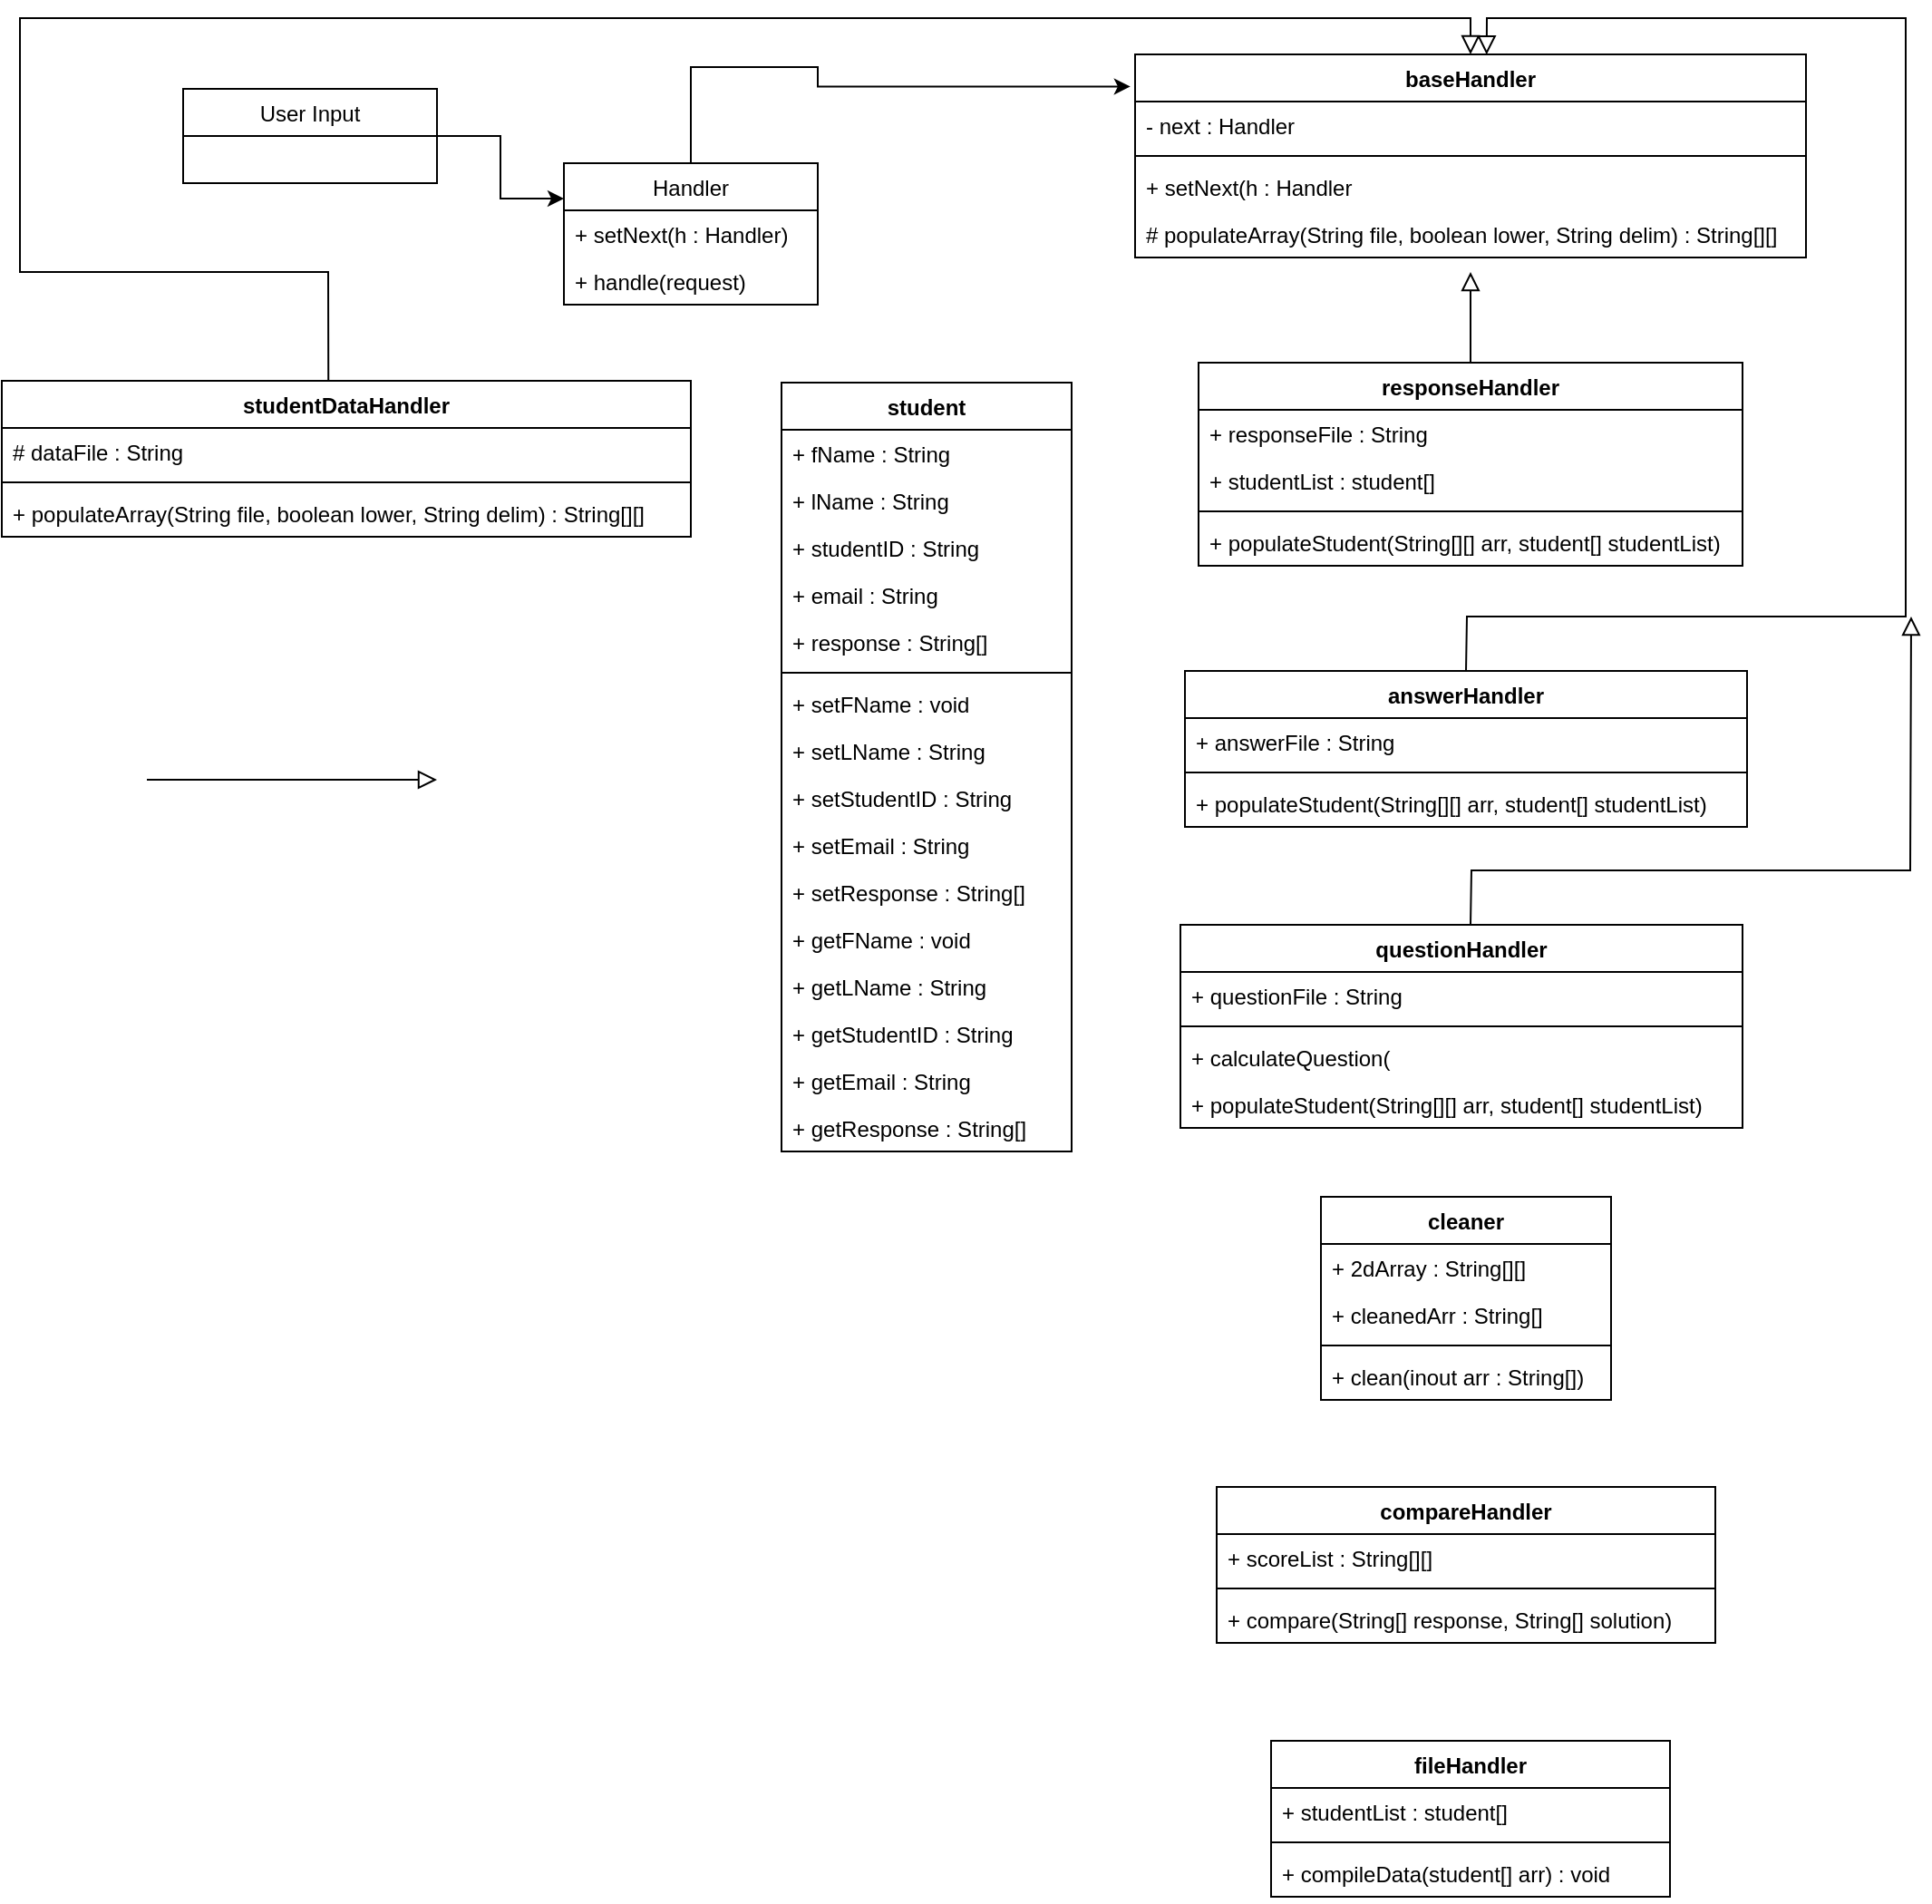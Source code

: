<mxfile version="20.5.3" type="github"><diagram id="73HRTt5fgBROcf9GsZLz" name="Page-1"><mxGraphModel dx="3157" dy="1287" grid="1" gridSize="10" guides="1" tooltips="1" connect="1" arrows="1" fold="1" page="1" pageScale="1" pageWidth="850" pageHeight="1400" math="0" shadow="0"><root><mxCell id="0"/><mxCell id="1" parent="0"/><mxCell id="4-FvOzDTyUN3m1YPLijg-45" style="edgeStyle=orthogonalEdgeStyle;rounded=0;orthogonalLoop=1;jettySize=auto;html=1;exitX=1;exitY=0.5;exitDx=0;exitDy=0;entryX=0;entryY=0.25;entryDx=0;entryDy=0;" edge="1" parent="1" source="4q3OVK6k5sH4pMJDt0qG-1" target="4q3OVK6k5sH4pMJDt0qG-12"><mxGeometry relative="1" as="geometry"/></mxCell><mxCell id="4q3OVK6k5sH4pMJDt0qG-1" value="User Input" style="swimlane;fontStyle=0;childLayout=stackLayout;horizontal=1;startSize=26;fillColor=none;horizontalStack=0;resizeParent=1;resizeParentMax=0;resizeLast=0;collapsible=1;marginBottom=0;" parent="1" vertex="1"><mxGeometry x="-470" y="49" width="140" height="52" as="geometry"/></mxCell><mxCell id="4-FvOzDTyUN3m1YPLijg-52" style="edgeStyle=orthogonalEdgeStyle;rounded=0;orthogonalLoop=1;jettySize=auto;html=1;exitX=0.5;exitY=0;exitDx=0;exitDy=0;entryX=-0.007;entryY=0.158;entryDx=0;entryDy=0;entryPerimeter=0;" edge="1" parent="1" source="4q3OVK6k5sH4pMJDt0qG-12" target="4q3OVK6k5sH4pMJDt0qG-20"><mxGeometry relative="1" as="geometry"><Array as="points"><mxPoint x="-120" y="37"/></Array></mxGeometry></mxCell><mxCell id="4q3OVK6k5sH4pMJDt0qG-12" value="Handler" style="swimlane;fontStyle=0;childLayout=stackLayout;horizontal=1;startSize=26;fillColor=none;horizontalStack=0;resizeParent=1;resizeParentMax=0;resizeLast=0;collapsible=1;marginBottom=0;" parent="1" vertex="1"><mxGeometry x="-260" y="90" width="140" height="78" as="geometry"/></mxCell><mxCell id="4q3OVK6k5sH4pMJDt0qG-13" value="+ setNext(h : Handler)" style="text;strokeColor=none;fillColor=none;align=left;verticalAlign=top;spacingLeft=4;spacingRight=4;overflow=hidden;rotatable=0;points=[[0,0.5],[1,0.5]];portConstraint=eastwest;" parent="4q3OVK6k5sH4pMJDt0qG-12" vertex="1"><mxGeometry y="26" width="140" height="26" as="geometry"/></mxCell><mxCell id="4q3OVK6k5sH4pMJDt0qG-14" value="+ handle(request)" style="text;strokeColor=none;fillColor=none;align=left;verticalAlign=top;spacingLeft=4;spacingRight=4;overflow=hidden;rotatable=0;points=[[0,0.5],[1,0.5]];portConstraint=eastwest;" parent="4q3OVK6k5sH4pMJDt0qG-12" vertex="1"><mxGeometry y="52" width="140" height="26" as="geometry"/></mxCell><mxCell id="4q3OVK6k5sH4pMJDt0qG-20" value="baseHandler" style="swimlane;fontStyle=1;align=center;verticalAlign=top;childLayout=stackLayout;horizontal=1;startSize=26;horizontalStack=0;resizeParent=1;resizeParentMax=0;resizeLast=0;collapsible=1;marginBottom=0;" parent="1" vertex="1"><mxGeometry x="55" y="30" width="370" height="112" as="geometry"/></mxCell><mxCell id="4q3OVK6k5sH4pMJDt0qG-21" value="- next : Handler" style="text;strokeColor=none;fillColor=none;align=left;verticalAlign=top;spacingLeft=4;spacingRight=4;overflow=hidden;rotatable=0;points=[[0,0.5],[1,0.5]];portConstraint=eastwest;" parent="4q3OVK6k5sH4pMJDt0qG-20" vertex="1"><mxGeometry y="26" width="370" height="26" as="geometry"/></mxCell><mxCell id="4q3OVK6k5sH4pMJDt0qG-22" value="" style="line;strokeWidth=1;fillColor=none;align=left;verticalAlign=middle;spacingTop=-1;spacingLeft=3;spacingRight=3;rotatable=0;labelPosition=right;points=[];portConstraint=eastwest;strokeColor=inherit;" parent="4q3OVK6k5sH4pMJDt0qG-20" vertex="1"><mxGeometry y="52" width="370" height="8" as="geometry"/></mxCell><mxCell id="4q3OVK6k5sH4pMJDt0qG-23" value="+ setNext(h : Handler" style="text;strokeColor=none;fillColor=none;align=left;verticalAlign=top;spacingLeft=4;spacingRight=4;overflow=hidden;rotatable=0;points=[[0,0.5],[1,0.5]];portConstraint=eastwest;" parent="4q3OVK6k5sH4pMJDt0qG-20" vertex="1"><mxGeometry y="60" width="370" height="26" as="geometry"/></mxCell><mxCell id="4q3OVK6k5sH4pMJDt0qG-25" value="# populateArray(String file, boolean lower, String delim) : String[][]" style="text;strokeColor=none;fillColor=none;align=left;verticalAlign=top;spacingLeft=4;spacingRight=4;overflow=hidden;rotatable=0;points=[[0,0.5],[1,0.5]];portConstraint=eastwest;" parent="4q3OVK6k5sH4pMJDt0qG-20" vertex="1"><mxGeometry y="86" width="370" height="26" as="geometry"/></mxCell><mxCell id="4q3OVK6k5sH4pMJDt0qG-26" value="responseHandler" style="swimlane;fontStyle=1;align=center;verticalAlign=top;childLayout=stackLayout;horizontal=1;startSize=26;horizontalStack=0;resizeParent=1;resizeParentMax=0;resizeLast=0;collapsible=1;marginBottom=0;" parent="1" vertex="1"><mxGeometry x="90" y="200" width="300" height="112" as="geometry"/></mxCell><mxCell id="4q3OVK6k5sH4pMJDt0qG-27" value="+ responseFile : String" style="text;strokeColor=none;fillColor=none;align=left;verticalAlign=top;spacingLeft=4;spacingRight=4;overflow=hidden;rotatable=0;points=[[0,0.5],[1,0.5]];portConstraint=eastwest;" parent="4q3OVK6k5sH4pMJDt0qG-26" vertex="1"><mxGeometry y="26" width="300" height="26" as="geometry"/></mxCell><mxCell id="4q3OVK6k5sH4pMJDt0qG-30" value="+ studentList : student[]" style="text;strokeColor=none;fillColor=none;align=left;verticalAlign=top;spacingLeft=4;spacingRight=4;overflow=hidden;rotatable=0;points=[[0,0.5],[1,0.5]];portConstraint=eastwest;" parent="4q3OVK6k5sH4pMJDt0qG-26" vertex="1"><mxGeometry y="52" width="300" height="26" as="geometry"/></mxCell><mxCell id="4q3OVK6k5sH4pMJDt0qG-28" value="" style="line;strokeWidth=1;fillColor=none;align=left;verticalAlign=middle;spacingTop=-1;spacingLeft=3;spacingRight=3;rotatable=0;labelPosition=right;points=[];portConstraint=eastwest;strokeColor=inherit;" parent="4q3OVK6k5sH4pMJDt0qG-26" vertex="1"><mxGeometry y="78" width="300" height="8" as="geometry"/></mxCell><mxCell id="4q3OVK6k5sH4pMJDt0qG-29" value="+ populateStudent(String[][] arr, student[] studentList)" style="text;strokeColor=none;fillColor=none;align=left;verticalAlign=top;spacingLeft=4;spacingRight=4;overflow=hidden;rotatable=0;points=[[0,0.5],[1,0.5]];portConstraint=eastwest;" parent="4q3OVK6k5sH4pMJDt0qG-26" vertex="1"><mxGeometry y="86" width="300" height="26" as="geometry"/></mxCell><mxCell id="4q3OVK6k5sH4pMJDt0qG-31" value="answerHandler" style="swimlane;fontStyle=1;align=center;verticalAlign=top;childLayout=stackLayout;horizontal=1;startSize=26;horizontalStack=0;resizeParent=1;resizeParentMax=0;resizeLast=0;collapsible=1;marginBottom=0;" parent="1" vertex="1"><mxGeometry x="82.5" y="370" width="310" height="86" as="geometry"/></mxCell><mxCell id="4q3OVK6k5sH4pMJDt0qG-32" value="+ answerFile : String" style="text;strokeColor=none;fillColor=none;align=left;verticalAlign=top;spacingLeft=4;spacingRight=4;overflow=hidden;rotatable=0;points=[[0,0.5],[1,0.5]];portConstraint=eastwest;" parent="4q3OVK6k5sH4pMJDt0qG-31" vertex="1"><mxGeometry y="26" width="310" height="26" as="geometry"/></mxCell><mxCell id="4q3OVK6k5sH4pMJDt0qG-33" value="" style="line;strokeWidth=1;fillColor=none;align=left;verticalAlign=middle;spacingTop=-1;spacingLeft=3;spacingRight=3;rotatable=0;labelPosition=right;points=[];portConstraint=eastwest;strokeColor=inherit;" parent="4q3OVK6k5sH4pMJDt0qG-31" vertex="1"><mxGeometry y="52" width="310" height="8" as="geometry"/></mxCell><mxCell id="4q3OVK6k5sH4pMJDt0qG-34" value="+ populateStudent(String[][] arr, student[] studentList)" style="text;strokeColor=none;fillColor=none;align=left;verticalAlign=top;spacingLeft=4;spacingRight=4;overflow=hidden;rotatable=0;points=[[0,0.5],[1,0.5]];portConstraint=eastwest;" parent="4q3OVK6k5sH4pMJDt0qG-31" vertex="1"><mxGeometry y="60" width="310" height="26" as="geometry"/></mxCell><mxCell id="4q3OVK6k5sH4pMJDt0qG-35" value="questionHandler" style="swimlane;fontStyle=1;align=center;verticalAlign=top;childLayout=stackLayout;horizontal=1;startSize=26;horizontalStack=0;resizeParent=1;resizeParentMax=0;resizeLast=0;collapsible=1;marginBottom=0;" parent="1" vertex="1"><mxGeometry x="80" y="510" width="310" height="112" as="geometry"/></mxCell><mxCell id="4q3OVK6k5sH4pMJDt0qG-36" value="+ questionFile : String" style="text;strokeColor=none;fillColor=none;align=left;verticalAlign=top;spacingLeft=4;spacingRight=4;overflow=hidden;rotatable=0;points=[[0,0.5],[1,0.5]];portConstraint=eastwest;" parent="4q3OVK6k5sH4pMJDt0qG-35" vertex="1"><mxGeometry y="26" width="310" height="26" as="geometry"/></mxCell><mxCell id="4q3OVK6k5sH4pMJDt0qG-37" value="" style="line;strokeWidth=1;fillColor=none;align=left;verticalAlign=middle;spacingTop=-1;spacingLeft=3;spacingRight=3;rotatable=0;labelPosition=right;points=[];portConstraint=eastwest;strokeColor=inherit;" parent="4q3OVK6k5sH4pMJDt0qG-35" vertex="1"><mxGeometry y="52" width="310" height="8" as="geometry"/></mxCell><mxCell id="4-FvOzDTyUN3m1YPLijg-1" value="+ calculateQuestion(" style="text;strokeColor=none;fillColor=none;align=left;verticalAlign=top;spacingLeft=4;spacingRight=4;overflow=hidden;rotatable=0;points=[[0,0.5],[1,0.5]];portConstraint=eastwest;" vertex="1" parent="4q3OVK6k5sH4pMJDt0qG-35"><mxGeometry y="60" width="310" height="26" as="geometry"/></mxCell><mxCell id="4q3OVK6k5sH4pMJDt0qG-38" value="+ populateStudent(String[][] arr, student[] studentList)" style="text;strokeColor=none;fillColor=none;align=left;verticalAlign=top;spacingLeft=4;spacingRight=4;overflow=hidden;rotatable=0;points=[[0,0.5],[1,0.5]];portConstraint=eastwest;" parent="4q3OVK6k5sH4pMJDt0qG-35" vertex="1"><mxGeometry y="86" width="310" height="26" as="geometry"/></mxCell><mxCell id="4q3OVK6k5sH4pMJDt0qG-39" value="compareHandler" style="swimlane;fontStyle=1;align=center;verticalAlign=top;childLayout=stackLayout;horizontal=1;startSize=26;horizontalStack=0;resizeParent=1;resizeParentMax=0;resizeLast=0;collapsible=1;marginBottom=0;" parent="1" vertex="1"><mxGeometry x="100" y="820" width="275" height="86" as="geometry"/></mxCell><mxCell id="4q3OVK6k5sH4pMJDt0qG-45" value="+ scoreList : String[][]" style="text;strokeColor=none;fillColor=none;align=left;verticalAlign=top;spacingLeft=4;spacingRight=4;overflow=hidden;rotatable=0;points=[[0,0.5],[1,0.5]];portConstraint=eastwest;" parent="4q3OVK6k5sH4pMJDt0qG-39" vertex="1"><mxGeometry y="26" width="275" height="26" as="geometry"/></mxCell><mxCell id="4q3OVK6k5sH4pMJDt0qG-41" value="" style="line;strokeWidth=1;fillColor=none;align=left;verticalAlign=middle;spacingTop=-1;spacingLeft=3;spacingRight=3;rotatable=0;labelPosition=right;points=[];portConstraint=eastwest;strokeColor=inherit;" parent="4q3OVK6k5sH4pMJDt0qG-39" vertex="1"><mxGeometry y="52" width="275" height="8" as="geometry"/></mxCell><mxCell id="4q3OVK6k5sH4pMJDt0qG-42" value="+ compare(String[] response, String[] solution) " style="text;strokeColor=none;fillColor=none;align=left;verticalAlign=top;spacingLeft=4;spacingRight=4;overflow=hidden;rotatable=0;points=[[0,0.5],[1,0.5]];portConstraint=eastwest;" parent="4q3OVK6k5sH4pMJDt0qG-39" vertex="1"><mxGeometry y="60" width="275" height="26" as="geometry"/></mxCell><mxCell id="4q3OVK6k5sH4pMJDt0qG-46" value="fileHandler" style="swimlane;fontStyle=1;align=center;verticalAlign=top;childLayout=stackLayout;horizontal=1;startSize=26;horizontalStack=0;resizeParent=1;resizeParentMax=0;resizeLast=0;collapsible=1;marginBottom=0;" parent="1" vertex="1"><mxGeometry x="130" y="960" width="220" height="86" as="geometry"/></mxCell><mxCell id="4q3OVK6k5sH4pMJDt0qG-47" value="+ studentList : student[]" style="text;strokeColor=none;fillColor=none;align=left;verticalAlign=top;spacingLeft=4;spacingRight=4;overflow=hidden;rotatable=0;points=[[0,0.5],[1,0.5]];portConstraint=eastwest;" parent="4q3OVK6k5sH4pMJDt0qG-46" vertex="1"><mxGeometry y="26" width="220" height="26" as="geometry"/></mxCell><mxCell id="4q3OVK6k5sH4pMJDt0qG-48" value="" style="line;strokeWidth=1;fillColor=none;align=left;verticalAlign=middle;spacingTop=-1;spacingLeft=3;spacingRight=3;rotatable=0;labelPosition=right;points=[];portConstraint=eastwest;strokeColor=inherit;" parent="4q3OVK6k5sH4pMJDt0qG-46" vertex="1"><mxGeometry y="52" width="220" height="8" as="geometry"/></mxCell><mxCell id="4q3OVK6k5sH4pMJDt0qG-49" value="+ compileData(student[] arr) : void" style="text;strokeColor=none;fillColor=none;align=left;verticalAlign=top;spacingLeft=4;spacingRight=4;overflow=hidden;rotatable=0;points=[[0,0.5],[1,0.5]];portConstraint=eastwest;" parent="4q3OVK6k5sH4pMJDt0qG-46" vertex="1"><mxGeometry y="60" width="220" height="26" as="geometry"/></mxCell><mxCell id="4-FvOzDTyUN3m1YPLijg-2" value="cleaner" style="swimlane;fontStyle=1;align=center;verticalAlign=top;childLayout=stackLayout;horizontal=1;startSize=26;horizontalStack=0;resizeParent=1;resizeParentMax=0;resizeLast=0;collapsible=1;marginBottom=0;" vertex="1" parent="1"><mxGeometry x="157.5" y="660" width="160" height="112" as="geometry"/></mxCell><mxCell id="4-FvOzDTyUN3m1YPLijg-3" value="+ 2dArray : String[][]" style="text;strokeColor=none;fillColor=none;align=left;verticalAlign=top;spacingLeft=4;spacingRight=4;overflow=hidden;rotatable=0;points=[[0,0.5],[1,0.5]];portConstraint=eastwest;" vertex="1" parent="4-FvOzDTyUN3m1YPLijg-2"><mxGeometry y="26" width="160" height="26" as="geometry"/></mxCell><mxCell id="4-FvOzDTyUN3m1YPLijg-8" value="+ cleanedArr : String[]" style="text;strokeColor=none;fillColor=none;align=left;verticalAlign=top;spacingLeft=4;spacingRight=4;overflow=hidden;rotatable=0;points=[[0,0.5],[1,0.5]];portConstraint=eastwest;" vertex="1" parent="4-FvOzDTyUN3m1YPLijg-2"><mxGeometry y="52" width="160" height="26" as="geometry"/></mxCell><mxCell id="4-FvOzDTyUN3m1YPLijg-4" value="" style="line;strokeWidth=1;fillColor=none;align=left;verticalAlign=middle;spacingTop=-1;spacingLeft=3;spacingRight=3;rotatable=0;labelPosition=right;points=[];portConstraint=eastwest;strokeColor=inherit;" vertex="1" parent="4-FvOzDTyUN3m1YPLijg-2"><mxGeometry y="78" width="160" height="8" as="geometry"/></mxCell><mxCell id="4-FvOzDTyUN3m1YPLijg-5" value="+ clean(inout arr : String[])" style="text;strokeColor=none;fillColor=none;align=left;verticalAlign=top;spacingLeft=4;spacingRight=4;overflow=hidden;rotatable=0;points=[[0,0.5],[1,0.5]];portConstraint=eastwest;" vertex="1" parent="4-FvOzDTyUN3m1YPLijg-2"><mxGeometry y="86" width="160" height="26" as="geometry"/></mxCell><mxCell id="4-FvOzDTyUN3m1YPLijg-13" value="studentDataHandler" style="swimlane;fontStyle=1;align=center;verticalAlign=top;childLayout=stackLayout;horizontal=1;startSize=26;horizontalStack=0;resizeParent=1;resizeParentMax=0;resizeLast=0;collapsible=1;marginBottom=0;" vertex="1" parent="1"><mxGeometry x="-570" y="210" width="380" height="86" as="geometry"/></mxCell><mxCell id="4-FvOzDTyUN3m1YPLijg-14" value="# dataFile : String" style="text;strokeColor=none;fillColor=none;align=left;verticalAlign=top;spacingLeft=4;spacingRight=4;overflow=hidden;rotatable=0;points=[[0,0.5],[1,0.5]];portConstraint=eastwest;" vertex="1" parent="4-FvOzDTyUN3m1YPLijg-13"><mxGeometry y="26" width="380" height="26" as="geometry"/></mxCell><mxCell id="4-FvOzDTyUN3m1YPLijg-15" value="" style="line;strokeWidth=1;fillColor=none;align=left;verticalAlign=middle;spacingTop=-1;spacingLeft=3;spacingRight=3;rotatable=0;labelPosition=right;points=[];portConstraint=eastwest;strokeColor=inherit;" vertex="1" parent="4-FvOzDTyUN3m1YPLijg-13"><mxGeometry y="52" width="380" height="8" as="geometry"/></mxCell><mxCell id="4-FvOzDTyUN3m1YPLijg-16" value="+ populateArray(String file, boolean lower, String delim) : String[][]" style="text;strokeColor=none;fillColor=none;align=left;verticalAlign=top;spacingLeft=4;spacingRight=4;overflow=hidden;rotatable=0;points=[[0,0.5],[1,0.5]];portConstraint=eastwest;" vertex="1" parent="4-FvOzDTyUN3m1YPLijg-13"><mxGeometry y="60" width="380" height="26" as="geometry"/></mxCell><mxCell id="4-FvOzDTyUN3m1YPLijg-21" value="student" style="swimlane;fontStyle=1;align=center;verticalAlign=top;childLayout=stackLayout;horizontal=1;startSize=26;horizontalStack=0;resizeParent=1;resizeParentMax=0;resizeLast=0;collapsible=1;marginBottom=0;" vertex="1" parent="1"><mxGeometry x="-140" y="211" width="160" height="424" as="geometry"/></mxCell><mxCell id="4-FvOzDTyUN3m1YPLijg-22" value="+ fName : String" style="text;strokeColor=none;fillColor=none;align=left;verticalAlign=top;spacingLeft=4;spacingRight=4;overflow=hidden;rotatable=0;points=[[0,0.5],[1,0.5]];portConstraint=eastwest;" vertex="1" parent="4-FvOzDTyUN3m1YPLijg-21"><mxGeometry y="26" width="160" height="26" as="geometry"/></mxCell><mxCell id="4-FvOzDTyUN3m1YPLijg-25" value="+ lName : String" style="text;strokeColor=none;fillColor=none;align=left;verticalAlign=top;spacingLeft=4;spacingRight=4;overflow=hidden;rotatable=0;points=[[0,0.5],[1,0.5]];portConstraint=eastwest;" vertex="1" parent="4-FvOzDTyUN3m1YPLijg-21"><mxGeometry y="52" width="160" height="26" as="geometry"/></mxCell><mxCell id="4-FvOzDTyUN3m1YPLijg-26" value="+ studentID : String" style="text;strokeColor=none;fillColor=none;align=left;verticalAlign=top;spacingLeft=4;spacingRight=4;overflow=hidden;rotatable=0;points=[[0,0.5],[1,0.5]];portConstraint=eastwest;" vertex="1" parent="4-FvOzDTyUN3m1YPLijg-21"><mxGeometry y="78" width="160" height="26" as="geometry"/></mxCell><mxCell id="4-FvOzDTyUN3m1YPLijg-27" value="+ email : String" style="text;strokeColor=none;fillColor=none;align=left;verticalAlign=top;spacingLeft=4;spacingRight=4;overflow=hidden;rotatable=0;points=[[0,0.5],[1,0.5]];portConstraint=eastwest;" vertex="1" parent="4-FvOzDTyUN3m1YPLijg-21"><mxGeometry y="104" width="160" height="26" as="geometry"/></mxCell><mxCell id="4-FvOzDTyUN3m1YPLijg-28" value="+ response : String[]" style="text;strokeColor=none;fillColor=none;align=left;verticalAlign=top;spacingLeft=4;spacingRight=4;overflow=hidden;rotatable=0;points=[[0,0.5],[1,0.5]];portConstraint=eastwest;" vertex="1" parent="4-FvOzDTyUN3m1YPLijg-21"><mxGeometry y="130" width="160" height="26" as="geometry"/></mxCell><mxCell id="4-FvOzDTyUN3m1YPLijg-23" value="" style="line;strokeWidth=1;fillColor=none;align=left;verticalAlign=middle;spacingTop=-1;spacingLeft=3;spacingRight=3;rotatable=0;labelPosition=right;points=[];portConstraint=eastwest;strokeColor=inherit;" vertex="1" parent="4-FvOzDTyUN3m1YPLijg-21"><mxGeometry y="156" width="160" height="8" as="geometry"/></mxCell><mxCell id="4-FvOzDTyUN3m1YPLijg-24" value="+ setFName : void" style="text;strokeColor=none;fillColor=none;align=left;verticalAlign=top;spacingLeft=4;spacingRight=4;overflow=hidden;rotatable=0;points=[[0,0.5],[1,0.5]];portConstraint=eastwest;" vertex="1" parent="4-FvOzDTyUN3m1YPLijg-21"><mxGeometry y="164" width="160" height="26" as="geometry"/></mxCell><mxCell id="4-FvOzDTyUN3m1YPLijg-36" value="+ setLName : String" style="text;strokeColor=none;fillColor=none;align=left;verticalAlign=top;spacingLeft=4;spacingRight=4;overflow=hidden;rotatable=0;points=[[0,0.5],[1,0.5]];portConstraint=eastwest;" vertex="1" parent="4-FvOzDTyUN3m1YPLijg-21"><mxGeometry y="190" width="160" height="26" as="geometry"/></mxCell><mxCell id="4-FvOzDTyUN3m1YPLijg-35" value="+ setStudentID : String" style="text;strokeColor=none;fillColor=none;align=left;verticalAlign=top;spacingLeft=4;spacingRight=4;overflow=hidden;rotatable=0;points=[[0,0.5],[1,0.5]];portConstraint=eastwest;" vertex="1" parent="4-FvOzDTyUN3m1YPLijg-21"><mxGeometry y="216" width="160" height="26" as="geometry"/></mxCell><mxCell id="4-FvOzDTyUN3m1YPLijg-34" value="+ setEmail : String" style="text;strokeColor=none;fillColor=none;align=left;verticalAlign=top;spacingLeft=4;spacingRight=4;overflow=hidden;rotatable=0;points=[[0,0.5],[1,0.5]];portConstraint=eastwest;" vertex="1" parent="4-FvOzDTyUN3m1YPLijg-21"><mxGeometry y="242" width="160" height="26" as="geometry"/></mxCell><mxCell id="4-FvOzDTyUN3m1YPLijg-33" value="+ setResponse : String[]" style="text;strokeColor=none;fillColor=none;align=left;verticalAlign=top;spacingLeft=4;spacingRight=4;overflow=hidden;rotatable=0;points=[[0,0.5],[1,0.5]];portConstraint=eastwest;" vertex="1" parent="4-FvOzDTyUN3m1YPLijg-21"><mxGeometry y="268" width="160" height="26" as="geometry"/></mxCell><mxCell id="4-FvOzDTyUN3m1YPLijg-41" value="+ getFName : void" style="text;strokeColor=none;fillColor=none;align=left;verticalAlign=top;spacingLeft=4;spacingRight=4;overflow=hidden;rotatable=0;points=[[0,0.5],[1,0.5]];portConstraint=eastwest;" vertex="1" parent="4-FvOzDTyUN3m1YPLijg-21"><mxGeometry y="294" width="160" height="26" as="geometry"/></mxCell><mxCell id="4-FvOzDTyUN3m1YPLijg-40" value="+ getLName : String" style="text;strokeColor=none;fillColor=none;align=left;verticalAlign=top;spacingLeft=4;spacingRight=4;overflow=hidden;rotatable=0;points=[[0,0.5],[1,0.5]];portConstraint=eastwest;" vertex="1" parent="4-FvOzDTyUN3m1YPLijg-21"><mxGeometry y="320" width="160" height="26" as="geometry"/></mxCell><mxCell id="4-FvOzDTyUN3m1YPLijg-39" value="+ getStudentID : String" style="text;strokeColor=none;fillColor=none;align=left;verticalAlign=top;spacingLeft=4;spacingRight=4;overflow=hidden;rotatable=0;points=[[0,0.5],[1,0.5]];portConstraint=eastwest;" vertex="1" parent="4-FvOzDTyUN3m1YPLijg-21"><mxGeometry y="346" width="160" height="26" as="geometry"/></mxCell><mxCell id="4-FvOzDTyUN3m1YPLijg-38" value="+ getEmail : String" style="text;strokeColor=none;fillColor=none;align=left;verticalAlign=top;spacingLeft=4;spacingRight=4;overflow=hidden;rotatable=0;points=[[0,0.5],[1,0.5]];portConstraint=eastwest;" vertex="1" parent="4-FvOzDTyUN3m1YPLijg-21"><mxGeometry y="372" width="160" height="26" as="geometry"/></mxCell><mxCell id="4-FvOzDTyUN3m1YPLijg-37" value="+ getResponse : String[]" style="text;strokeColor=none;fillColor=none;align=left;verticalAlign=top;spacingLeft=4;spacingRight=4;overflow=hidden;rotatable=0;points=[[0,0.5],[1,0.5]];portConstraint=eastwest;" vertex="1" parent="4-FvOzDTyUN3m1YPLijg-21"><mxGeometry y="398" width="160" height="26" as="geometry"/></mxCell><mxCell id="4-FvOzDTyUN3m1YPLijg-54" value="" style="endArrow=block;html=1;rounded=0;align=center;verticalAlign=bottom;endFill=0;labelBackgroundColor=none;endSize=8;exitX=0.474;exitY=0.005;exitDx=0;exitDy=0;exitPerimeter=0;entryX=0.5;entryY=0;entryDx=0;entryDy=0;" edge="1" parent="1" source="4-FvOzDTyUN3m1YPLijg-13" target="4q3OVK6k5sH4pMJDt0qG-20"><mxGeometry relative="1" as="geometry"><mxPoint x="-470" y="210" as="sourcePoint"/><mxPoint x="30" y="210" as="targetPoint"/><Array as="points"><mxPoint x="-390" y="150"/><mxPoint x="-560" y="150"/><mxPoint x="-560" y="10"/><mxPoint x="-70" y="10"/><mxPoint x="240" y="10"/></Array></mxGeometry></mxCell><mxCell id="4-FvOzDTyUN3m1YPLijg-60" value="" style="endArrow=block;html=1;rounded=0;align=center;verticalAlign=bottom;endFill=0;labelBackgroundColor=none;endSize=8;exitX=0.5;exitY=0;exitDx=0;exitDy=0;" edge="1" parent="1" source="4q3OVK6k5sH4pMJDt0qG-26"><mxGeometry relative="1" as="geometry"><mxPoint x="140" y="180" as="sourcePoint"/><mxPoint x="240" y="150" as="targetPoint"/></mxGeometry></mxCell><mxCell id="4-FvOzDTyUN3m1YPLijg-61" value="" style="endArrow=block;html=1;rounded=0;align=center;verticalAlign=bottom;endFill=0;labelBackgroundColor=none;endSize=8;exitX=0.5;exitY=0;exitDx=0;exitDy=0;entryX=0.524;entryY=0.001;entryDx=0;entryDy=0;entryPerimeter=0;" edge="1" parent="1" source="4q3OVK6k5sH4pMJDt0qG-31" target="4q3OVK6k5sH4pMJDt0qG-20"><mxGeometry relative="1" as="geometry"><mxPoint x="240" y="340" as="sourcePoint"/><mxPoint x="250" y="10" as="targetPoint"/><Array as="points"><mxPoint x="238" y="340"/><mxPoint x="480" y="340"/><mxPoint x="480" y="10"/><mxPoint x="249" y="10"/></Array></mxGeometry></mxCell><mxCell id="4-FvOzDTyUN3m1YPLijg-62" value="" style="endArrow=block;html=1;rounded=0;align=center;verticalAlign=bottom;endFill=0;labelBackgroundColor=none;endSize=8;" edge="1" parent="1"><mxGeometry relative="1" as="geometry"><mxPoint x="-490" y="430" as="sourcePoint"/><mxPoint x="-330" y="430" as="targetPoint"/></mxGeometry></mxCell><mxCell id="4-FvOzDTyUN3m1YPLijg-63" value="" style="endArrow=block;html=1;rounded=0;align=center;verticalAlign=bottom;endFill=0;labelBackgroundColor=none;endSize=8;exitX=0.5;exitY=0;exitDx=0;exitDy=0;" edge="1" parent="1"><mxGeometry relative="1" as="geometry"><mxPoint x="240" y="510" as="sourcePoint"/><mxPoint x="483" y="340" as="targetPoint"/><Array as="points"><mxPoint x="240.5" y="480"/><mxPoint x="482.5" y="480"/></Array></mxGeometry></mxCell></root></mxGraphModel></diagram></mxfile>